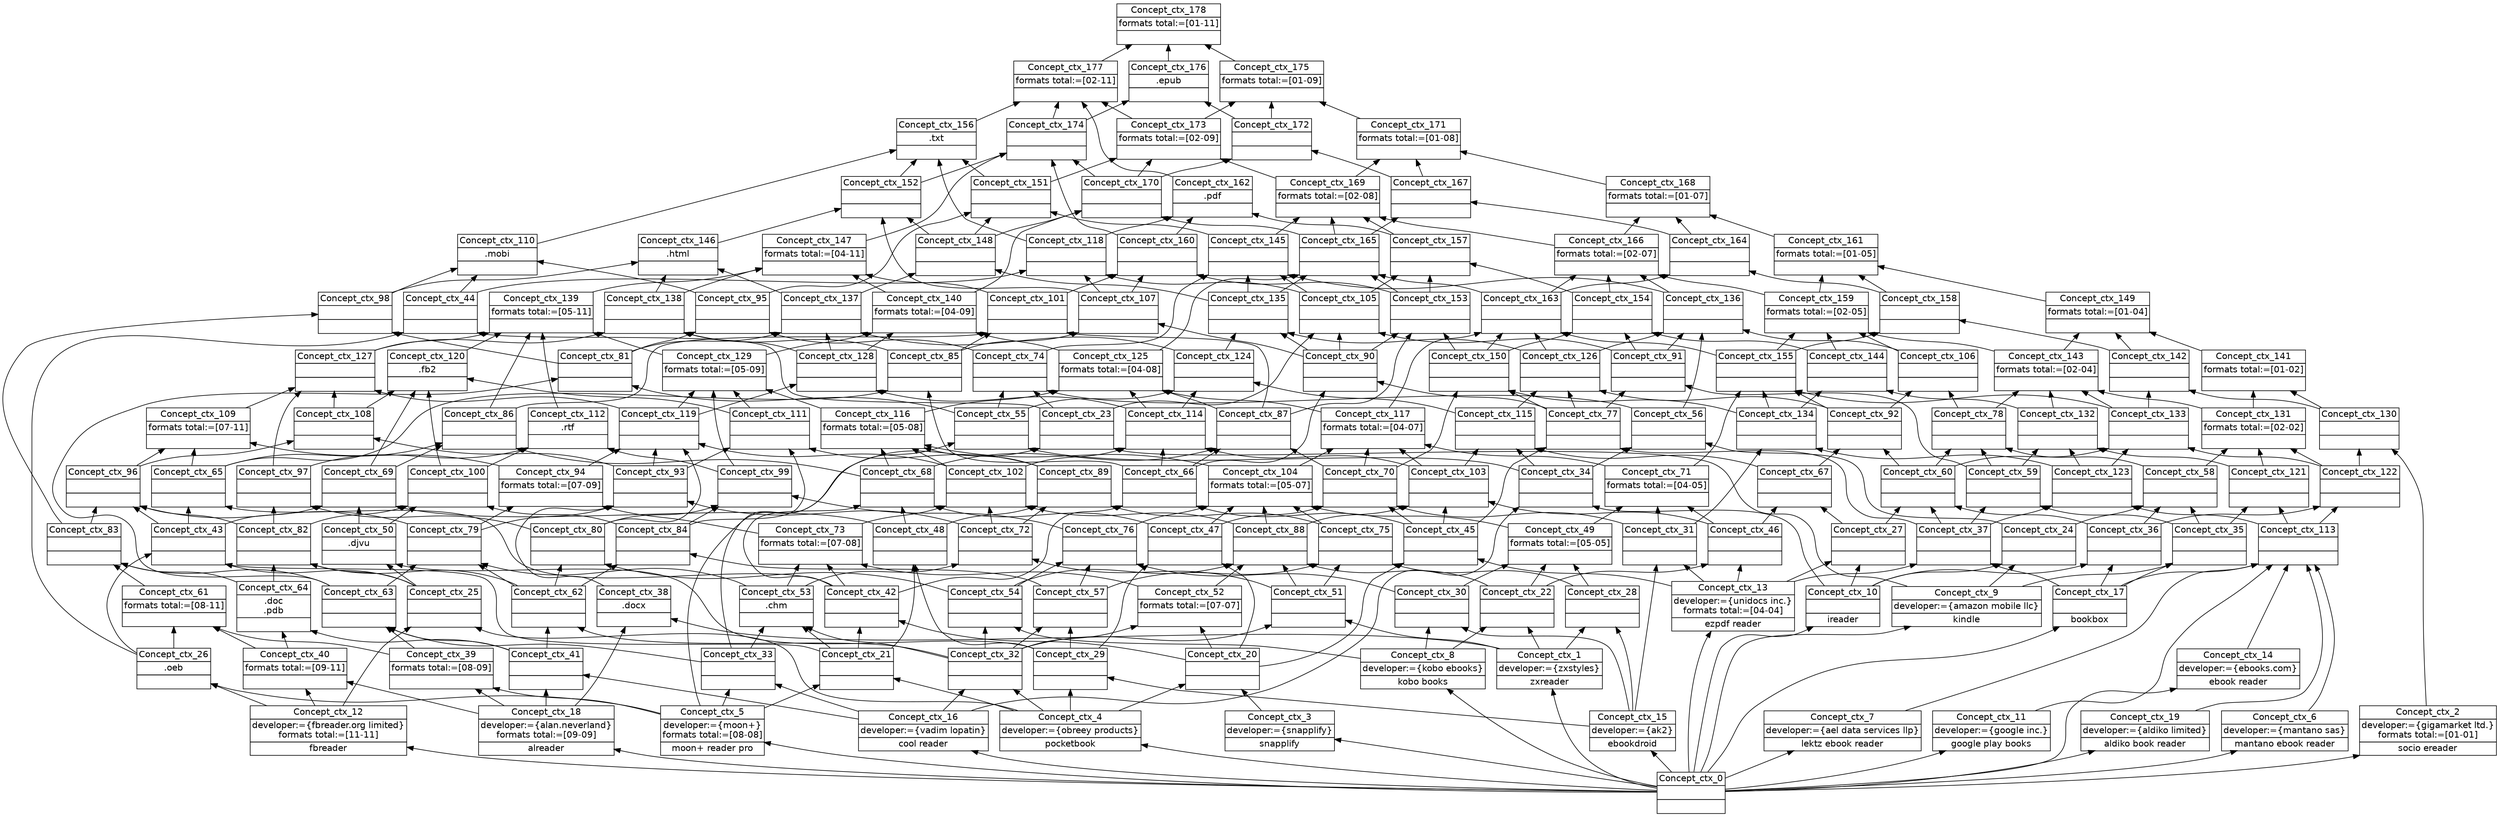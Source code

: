 digraph G { 
	rankdir=BT;
	margin=0;
	node [margin="0.03,0.03",fontname="DejaVu Sans"];
	ranksep=0.3;
	nodesep=0.2;
//graph[label="name:ctx,concept number:179,object number:19,attribute number:66"
0 [shape=none,label=<<table border="0" cellborder="1" cellspacing="0" port="p"><tr><td>Concept_ctx_178</td></tr><tr><td>formats total:=[01-11]<br/></td></tr><tr><td><br/></td></tr></table>>];
1 [shape=none,label=<<table border="0" cellborder="1" cellspacing="0" port="p"><tr><td>Concept_ctx_7</td></tr><tr><td>developer:={ael data services llp}<br/></td></tr><tr><td>lektz ebook reader<br/></td></tr></table>>];
2 [shape=none,label=<<table border="0" cellborder="1" cellspacing="0" port="p"><tr><td>Concept_ctx_0</td></tr><tr><td><br/></td></tr><tr><td><br/></td></tr></table>>];
3 [shape=none,label=<<table border="0" cellborder="1" cellspacing="0" port="p"><tr><td>Concept_ctx_3</td></tr><tr><td>developer:={snapplify}<br/></td></tr><tr><td>snapplify<br/></td></tr></table>>];
4 [shape=none,label=<<table border="0" cellborder="1" cellspacing="0" port="p"><tr><td>Concept_ctx_18</td></tr><tr><td>developer:={alan.neverland}<br/>formats total:=[09-09]<br/></td></tr><tr><td>alreader<br/></td></tr></table>>];
5 [shape=none,label=<<table border="0" cellborder="1" cellspacing="0" port="p"><tr><td>Concept_ctx_9</td></tr><tr><td>developer:={amazon mobile llc}<br/></td></tr><tr><td>kindle<br/></td></tr></table>>];
6 [shape=none,label=<<table border="0" cellborder="1" cellspacing="0" port="p"><tr><td>Concept_ctx_13</td></tr><tr><td>developer:={unidocs inc.}<br/>formats total:=[04-04]<br/></td></tr><tr><td>ezpdf reader<br/></td></tr></table>>];
7 [shape=none,label=<<table border="0" cellborder="1" cellspacing="0" port="p"><tr><td>Concept_ctx_15</td></tr><tr><td>developer:={ak2}<br/></td></tr><tr><td>ebookdroid<br/></td></tr></table>>];
8 [shape=none,label=<<table border="0" cellborder="1" cellspacing="0" port="p"><tr><td>Concept_ctx_8</td></tr><tr><td>developer:={kobo ebooks}<br/></td></tr><tr><td>kobo books<br/></td></tr></table>>];
9 [shape=none,label=<<table border="0" cellborder="1" cellspacing="0" port="p"><tr><td>Concept_ctx_19</td></tr><tr><td>developer:={aldiko limited}<br/></td></tr><tr><td>aldiko book reader<br/></td></tr></table>>];
10 [shape=none,label=<<table border="0" cellborder="1" cellspacing="0" port="p"><tr><td>Concept_ctx_4</td></tr><tr><td>developer:={obreey products}<br/></td></tr><tr><td>pocketbook<br/></td></tr></table>>];
11 [shape=none,label=<<table border="0" cellborder="1" cellspacing="0" port="p"><tr><td>Concept_ctx_6</td></tr><tr><td>developer:={mantano sas}<br/></td></tr><tr><td>mantano ebook reader<br/></td></tr></table>>];
12 [shape=none,label=<<table border="0" cellborder="1" cellspacing="0" port="p"><tr><td>Concept_ctx_1</td></tr><tr><td>developer:={zxstyles}<br/></td></tr><tr><td>zxreader<br/></td></tr></table>>];
13 [shape=none,label=<<table border="0" cellborder="1" cellspacing="0" port="p"><tr><td>Concept_ctx_12</td></tr><tr><td>developer:={fbreader.org limited}<br/>formats total:=[11-11]<br/></td></tr><tr><td>fbreader<br/></td></tr></table>>];
14 [shape=none,label=<<table border="0" cellborder="1" cellspacing="0" port="p"><tr><td>Concept_ctx_2</td></tr><tr><td>developer:={gigamarket ltd.}<br/>formats total:=[01-01]<br/></td></tr><tr><td>socio ereader<br/></td></tr></table>>];
15 [shape=none,label=<<table border="0" cellborder="1" cellspacing="0" port="p"><tr><td>Concept_ctx_16</td></tr><tr><td>developer:={vadim lopatin}<br/></td></tr><tr><td>cool reader<br/></td></tr></table>>];
16 [shape=none,label=<<table border="0" cellborder="1" cellspacing="0" port="p"><tr><td>Concept_ctx_11</td></tr><tr><td>developer:={google inc.}<br/></td></tr><tr><td>google play books<br/></td></tr></table>>];
17 [shape=none,label=<<table border="0" cellborder="1" cellspacing="0" port="p"><tr><td>Concept_ctx_14</td></tr><tr><td>developer:={ebooks.com}<br/></td></tr><tr><td>ebook reader<br/></td></tr></table>>];
18 [shape=none,label=<<table border="0" cellborder="1" cellspacing="0" port="p"><tr><td>Concept_ctx_5</td></tr><tr><td>developer:={moon+}<br/>formats total:=[08-08]<br/></td></tr><tr><td>moon+ reader pro<br/></td></tr></table>>];
19 [shape=none,label=<<table border="0" cellborder="1" cellspacing="0" port="p"><tr><td>Concept_ctx_177</td></tr><tr><td>formats total:=[02-11]<br/></td></tr><tr><td><br/></td></tr></table>>];
20 [shape=none,label=<<table border="0" cellborder="1" cellspacing="0" port="p"><tr><td>Concept_ctx_173</td></tr><tr><td>formats total:=[02-09]<br/></td></tr><tr><td><br/></td></tr></table>>];
21 [shape=none,label=<<table border="0" cellborder="1" cellspacing="0" port="p"><tr><td>Concept_ctx_175</td></tr><tr><td>formats total:=[01-09]<br/></td></tr><tr><td><br/></td></tr></table>>];
22 [shape=none,label=<<table border="0" cellborder="1" cellspacing="0" port="p"><tr><td>Concept_ctx_140</td></tr><tr><td>formats total:=[04-09]<br/></td></tr><tr><td><br/></td></tr></table>>];
23 [shape=none,label=<<table border="0" cellborder="1" cellspacing="0" port="p"><tr><td>Concept_ctx_147</td></tr><tr><td>formats total:=[04-11]<br/></td></tr><tr><td><br/></td></tr></table>>];
24 [shape=none,label=<<table border="0" cellborder="1" cellspacing="0" port="p"><tr><td>Concept_ctx_125</td></tr><tr><td>formats total:=[04-08]<br/></td></tr><tr><td><br/></td></tr></table>>];
25 [shape=none,label=<<table border="0" cellborder="1" cellspacing="0" port="p"><tr><td>Concept_ctx_169</td></tr><tr><td>formats total:=[02-08]<br/></td></tr><tr><td><br/></td></tr></table>>];
26 [shape=none,label=<<table border="0" cellborder="1" cellspacing="0" port="p"><tr><td>Concept_ctx_171</td></tr><tr><td>formats total:=[01-08]<br/></td></tr><tr><td><br/></td></tr></table>>];
27 [shape=none,label=<<table border="0" cellborder="1" cellspacing="0" port="p"><tr><td>Concept_ctx_116</td></tr><tr><td>formats total:=[05-08]<br/></td></tr><tr><td><br/></td></tr></table>>];
28 [shape=none,label=<<table border="0" cellborder="1" cellspacing="0" port="p"><tr><td>Concept_ctx_129</td></tr><tr><td>formats total:=[05-09]<br/></td></tr><tr><td><br/></td></tr></table>>];
29 [shape=none,label=<<table border="0" cellborder="1" cellspacing="0" port="p"><tr><td>Concept_ctx_139</td></tr><tr><td>formats total:=[05-11]<br/></td></tr><tr><td><br/></td></tr></table>>];
30 [shape=none,label=<<table border="0" cellborder="1" cellspacing="0" port="p"><tr><td>Concept_ctx_104</td></tr><tr><td>formats total:=[05-07]<br/></td></tr><tr><td><br/></td></tr></table>>];
31 [shape=none,label=<<table border="0" cellborder="1" cellspacing="0" port="p"><tr><td>Concept_ctx_117</td></tr><tr><td>formats total:=[04-07]<br/></td></tr><tr><td><br/></td></tr></table>>];
32 [shape=none,label=<<table border="0" cellborder="1" cellspacing="0" port="p"><tr><td>Concept_ctx_166</td></tr><tr><td>formats total:=[02-07]<br/></td></tr><tr><td><br/></td></tr></table>>];
33 [shape=none,label=<<table border="0" cellborder="1" cellspacing="0" port="p"><tr><td>Concept_ctx_168</td></tr><tr><td>formats total:=[01-07]<br/></td></tr><tr><td><br/></td></tr></table>>];
34 [shape=none,label=<<table border="0" cellborder="1" cellspacing="0" port="p"><tr><td>Concept_ctx_52</td></tr><tr><td>formats total:=[07-07]<br/></td></tr><tr><td><br/></td></tr></table>>];
35 [shape=none,label=<<table border="0" cellborder="1" cellspacing="0" port="p"><tr><td>Concept_ctx_73</td></tr><tr><td>formats total:=[07-08]<br/></td></tr><tr><td><br/></td></tr></table>>];
36 [shape=none,label=<<table border="0" cellborder="1" cellspacing="0" port="p"><tr><td>Concept_ctx_94</td></tr><tr><td>formats total:=[07-09]<br/></td></tr><tr><td><br/></td></tr></table>>];
37 [shape=none,label=<<table border="0" cellborder="1" cellspacing="0" port="p"><tr><td>Concept_ctx_109</td></tr><tr><td>formats total:=[07-11]<br/></td></tr><tr><td><br/></td></tr></table>>];
38 [shape=none,label=<<table border="0" cellborder="1" cellspacing="0" port="p"><tr><td>Concept_ctx_49</td></tr><tr><td>formats total:=[05-05]<br/></td></tr><tr><td><br/></td></tr></table>>];
39 [shape=none,label=<<table border="0" cellborder="1" cellspacing="0" port="p"><tr><td>Concept_ctx_71</td></tr><tr><td>formats total:=[04-05]<br/></td></tr><tr><td><br/></td></tr></table>>];
40 [shape=none,label=<<table border="0" cellborder="1" cellspacing="0" port="p"><tr><td>Concept_ctx_159</td></tr><tr><td>formats total:=[02-05]<br/></td></tr><tr><td><br/></td></tr></table>>];
41 [shape=none,label=<<table border="0" cellborder="1" cellspacing="0" port="p"><tr><td>Concept_ctx_161</td></tr><tr><td>formats total:=[01-05]<br/></td></tr><tr><td><br/></td></tr></table>>];
42 [shape=none,label=<<table border="0" cellborder="1" cellspacing="0" port="p"><tr><td>Concept_ctx_39</td></tr><tr><td>formats total:=[08-09]<br/></td></tr><tr><td><br/></td></tr></table>>];
43 [shape=none,label=<<table border="0" cellborder="1" cellspacing="0" port="p"><tr><td>Concept_ctx_61</td></tr><tr><td>formats total:=[08-11]<br/></td></tr><tr><td><br/></td></tr></table>>];
44 [shape=none,label=<<table border="0" cellborder="1" cellspacing="0" port="p"><tr><td>Concept_ctx_143</td></tr><tr><td>formats total:=[02-04]<br/></td></tr><tr><td><br/></td></tr></table>>];
45 [shape=none,label=<<table border="0" cellborder="1" cellspacing="0" port="p"><tr><td>Concept_ctx_149</td></tr><tr><td>formats total:=[01-04]<br/></td></tr><tr><td><br/></td></tr></table>>];
46 [shape=none,label=<<table border="0" cellborder="1" cellspacing="0" port="p"><tr><td>Concept_ctx_40</td></tr><tr><td>formats total:=[09-11]<br/></td></tr><tr><td><br/></td></tr></table>>];
47 [shape=none,label=<<table border="0" cellborder="1" cellspacing="0" port="p"><tr><td>Concept_ctx_131</td></tr><tr><td>formats total:=[02-02]<br/></td></tr><tr><td><br/></td></tr></table>>];
48 [shape=none,label=<<table border="0" cellborder="1" cellspacing="0" port="p"><tr><td>Concept_ctx_141</td></tr><tr><td>formats total:=[01-02]<br/></td></tr><tr><td><br/></td></tr></table>>];
49 [shape=none,label=<<table border="0" cellborder="1" cellspacing="0" port="p"><tr><td>Concept_ctx_32</td></tr><tr><td><br/></td></tr><tr><td><br/></td></tr></table>>];
50 [shape=none,label=<<table border="0" cellborder="1" cellspacing="0" port="p"><tr><td>Concept_ctx_53</td></tr><tr><td>.chm<br/></td></tr><tr><td><br/></td></tr></table>>];
51 [shape=none,label=<<table border="0" cellborder="1" cellspacing="0" port="p"><tr><td>Concept_ctx_29</td></tr><tr><td><br/></td></tr><tr><td><br/></td></tr></table>>];
52 [shape=none,label=<<table border="0" cellborder="1" cellspacing="0" port="p"><tr><td>Concept_ctx_25</td></tr><tr><td><br/></td></tr><tr><td><br/></td></tr></table>>];
53 [shape=none,label=<<table border="0" cellborder="1" cellspacing="0" port="p"><tr><td>Concept_ctx_50</td></tr><tr><td>.djvu<br/></td></tr><tr><td><br/></td></tr></table>>];
54 [shape=none,label=<<table border="0" cellborder="1" cellspacing="0" port="p"><tr><td>Concept_ctx_122</td></tr><tr><td><br/></td></tr><tr><td><br/></td></tr></table>>];
55 [shape=none,label=<<table border="0" cellborder="1" cellspacing="0" port="p"><tr><td>Concept_ctx_133</td></tr><tr><td><br/></td></tr><tr><td><br/></td></tr></table>>];
56 [shape=none,label=<<table border="0" cellborder="1" cellspacing="0" port="p"><tr><td>Concept_ctx_155</td></tr><tr><td><br/></td></tr><tr><td><br/></td></tr></table>>];
57 [shape=none,label=<<table border="0" cellborder="1" cellspacing="0" port="p"><tr><td>Concept_ctx_163</td></tr><tr><td><br/></td></tr><tr><td><br/></td></tr></table>>];
58 [shape=none,label=<<table border="0" cellborder="1" cellspacing="0" port="p"><tr><td>Concept_ctx_165</td></tr><tr><td><br/></td></tr><tr><td><br/></td></tr></table>>];
59 [shape=none,label=<<table border="0" cellborder="1" cellspacing="0" port="p"><tr><td>Concept_ctx_170</td></tr><tr><td><br/></td></tr><tr><td><br/></td></tr></table>>];
60 [shape=none,label=<<table border="0" cellborder="1" cellspacing="0" port="p"><tr><td>Concept_ctx_130</td></tr><tr><td><br/></td></tr><tr><td><br/></td></tr></table>>];
61 [shape=none,label=<<table border="0" cellborder="1" cellspacing="0" port="p"><tr><td>Concept_ctx_142</td></tr><tr><td><br/></td></tr><tr><td><br/></td></tr></table>>];
62 [shape=none,label=<<table border="0" cellborder="1" cellspacing="0" port="p"><tr><td>Concept_ctx_158</td></tr><tr><td><br/></td></tr><tr><td><br/></td></tr></table>>];
63 [shape=none,label=<<table border="0" cellborder="1" cellspacing="0" port="p"><tr><td>Concept_ctx_164</td></tr><tr><td><br/></td></tr><tr><td><br/></td></tr></table>>];
64 [shape=none,label=<<table border="0" cellborder="1" cellspacing="0" port="p"><tr><td>Concept_ctx_167</td></tr><tr><td><br/></td></tr><tr><td><br/></td></tr></table>>];
65 [shape=none,label=<<table border="0" cellborder="1" cellspacing="0" port="p"><tr><td>Concept_ctx_172</td></tr><tr><td><br/></td></tr><tr><td><br/></td></tr></table>>];
66 [shape=none,label=<<table border="0" cellborder="1" cellspacing="0" port="p"><tr><td>Concept_ctx_174</td></tr><tr><td><br/></td></tr><tr><td><br/></td></tr></table>>];
67 [shape=none,label=<<table border="0" cellborder="1" cellspacing="0" port="p"><tr><td>Concept_ctx_176</td></tr><tr><td>.epub<br/></td></tr><tr><td><br/></td></tr></table>>];
68 [shape=none,label=<<table border="0" cellborder="1" cellspacing="0" port="p"><tr><td>Concept_ctx_79</td></tr><tr><td><br/></td></tr><tr><td><br/></td></tr></table>>];
69 [shape=none,label=<<table border="0" cellborder="1" cellspacing="0" port="p"><tr><td>Concept_ctx_28</td></tr><tr><td><br/></td></tr><tr><td><br/></td></tr></table>>];
70 [shape=none,label=<<table border="0" cellborder="1" cellspacing="0" port="p"><tr><td>Concept_ctx_75</td></tr><tr><td><br/></td></tr><tr><td><br/></td></tr></table>>];
71 [shape=none,label=<<table border="0" cellborder="1" cellspacing="0" port="p"><tr><td>Concept_ctx_89</td></tr><tr><td><br/></td></tr><tr><td><br/></td></tr></table>>];
72 [shape=none,label=<<table border="0" cellborder="1" cellspacing="0" port="p"><tr><td>Concept_ctx_111</td></tr><tr><td><br/></td></tr><tr><td><br/></td></tr></table>>];
73 [shape=none,label=<<table border="0" cellborder="1" cellspacing="0" port="p"><tr><td>Concept_ctx_96</td></tr><tr><td><br/></td></tr><tr><td><br/></td></tr></table>>];
74 [shape=none,label=<<table border="0" cellborder="1" cellspacing="0" port="p"><tr><td>Concept_ctx_120</td></tr><tr><td>.fb2<br/></td></tr><tr><td><br/></td></tr></table>>];
75 [shape=none,label=<<table border="0" cellborder="1" cellspacing="0" port="p"><tr><td>Concept_ctx_51</td></tr><tr><td><br/></td></tr><tr><td><br/></td></tr></table>>];
76 [shape=none,label=<<table border="0" cellborder="1" cellspacing="0" port="p"><tr><td>Concept_ctx_72</td></tr><tr><td><br/></td></tr><tr><td><br/></td></tr></table>>];
77 [shape=none,label=<<table border="0" cellborder="1" cellspacing="0" port="p"><tr><td>Concept_ctx_93</td></tr><tr><td><br/></td></tr><tr><td><br/></td></tr></table>>];
78 [shape=none,label=<<table border="0" cellborder="1" cellspacing="0" port="p"><tr><td>Concept_ctx_22</td></tr><tr><td><br/></td></tr><tr><td><br/></td></tr></table>>];
79 [shape=none,label=<<table border="0" cellborder="1" cellspacing="0" port="p"><tr><td>Concept_ctx_88</td></tr><tr><td><br/></td></tr><tr><td><br/></td></tr></table>>];
80 [shape=none,label=<<table border="0" cellborder="1" cellspacing="0" port="p"><tr><td>Concept_ctx_102</td></tr><tr><td><br/></td></tr><tr><td><br/></td></tr></table>>];
81 [shape=none,label=<<table border="0" cellborder="1" cellspacing="0" port="p"><tr><td>Concept_ctx_119</td></tr><tr><td><br/></td></tr><tr><td><br/></td></tr></table>>];
82 [shape=none,label=<<table border="0" cellborder="1" cellspacing="0" port="p"><tr><td>Concept_ctx_46</td></tr><tr><td><br/></td></tr><tr><td><br/></td></tr></table>>];
83 [shape=none,label=<<table border="0" cellborder="1" cellspacing="0" port="p"><tr><td>Concept_ctx_103</td></tr><tr><td><br/></td></tr><tr><td><br/></td></tr></table>>];
84 [shape=none,label=<<table border="0" cellborder="1" cellspacing="0" port="p"><tr><td>Concept_ctx_114</td></tr><tr><td><br/></td></tr><tr><td><br/></td></tr></table>>];
85 [shape=none,label=<<table border="0" cellborder="1" cellspacing="0" port="p"><tr><td>Concept_ctx_128</td></tr><tr><td><br/></td></tr><tr><td><br/></td></tr></table>>];
86 [shape=none,label=<<table border="0" cellborder="1" cellspacing="0" port="p"><tr><td>Concept_ctx_108</td></tr><tr><td><br/></td></tr><tr><td><br/></td></tr></table>>];
87 [shape=none,label=<<table border="0" cellborder="1" cellspacing="0" port="p"><tr><td>Concept_ctx_127</td></tr><tr><td><br/></td></tr><tr><td><br/></td></tr></table>>];
88 [shape=none,label=<<table border="0" cellborder="1" cellspacing="0" port="p"><tr><td>Concept_ctx_138</td></tr><tr><td><br/></td></tr><tr><td><br/></td></tr></table>>];
89 [shape=none,label=<<table border="0" cellborder="1" cellspacing="0" port="p"><tr><td>Concept_ctx_10</td></tr><tr><td><br/></td></tr><tr><td>ireader<br/></td></tr></table>>];
90 [shape=none,label=<<table border="0" cellborder="1" cellspacing="0" port="p"><tr><td>Concept_ctx_27</td></tr><tr><td><br/></td></tr><tr><td><br/></td></tr></table>>];
91 [shape=none,label=<<table border="0" cellborder="1" cellspacing="0" port="p"><tr><td>Concept_ctx_67</td></tr><tr><td><br/></td></tr><tr><td><br/></td></tr></table>>];
92 [shape=none,label=<<table border="0" cellborder="1" cellspacing="0" port="p"><tr><td>Concept_ctx_115</td></tr><tr><td><br/></td></tr><tr><td><br/></td></tr></table>>];
93 [shape=none,label=<<table border="0" cellborder="1" cellspacing="0" port="p"><tr><td>Concept_ctx_124</td></tr><tr><td><br/></td></tr><tr><td><br/></td></tr></table>>];
94 [shape=none,label=<<table border="0" cellborder="1" cellspacing="0" port="p"><tr><td>Concept_ctx_137</td></tr><tr><td><br/></td></tr><tr><td><br/></td></tr></table>>];
95 [shape=none,label=<<table border="0" cellborder="1" cellspacing="0" port="p"><tr><td>Concept_ctx_146</td></tr><tr><td>.html<br/></td></tr><tr><td><br/></td></tr></table>>];
96 [shape=none,label=<<table border="0" cellborder="1" cellspacing="0" port="p"><tr><td>Concept_ctx_33</td></tr><tr><td><br/></td></tr><tr><td><br/></td></tr></table>>];
97 [shape=none,label=<<table border="0" cellborder="1" cellspacing="0" port="p"><tr><td>Concept_ctx_63</td></tr><tr><td><br/></td></tr><tr><td><br/></td></tr></table>>];
98 [shape=none,label=<<table border="0" cellborder="1" cellspacing="0" port="p"><tr><td>Concept_ctx_34</td></tr><tr><td><br/></td></tr><tr><td><br/></td></tr></table>>];
99 [shape=none,label=<<table border="0" cellborder="1" cellspacing="0" port="p"><tr><td>Concept_ctx_55</td></tr><tr><td><br/></td></tr><tr><td><br/></td></tr></table>>];
100 [shape=none,label=<<table border="0" cellborder="1" cellspacing="0" port="p"><tr><td>Concept_ctx_81</td></tr><tr><td><br/></td></tr><tr><td><br/></td></tr></table>>];
101 [shape=none,label=<<table border="0" cellborder="1" cellspacing="0" port="p"><tr><td>Concept_ctx_24</td></tr><tr><td><br/></td></tr><tr><td><br/></td></tr></table>>];
102 [shape=none,label=<<table border="0" cellborder="1" cellspacing="0" port="p"><tr><td>Concept_ctx_56</td></tr><tr><td><br/></td></tr><tr><td><br/></td></tr></table>>];
103 [shape=none,label=<<table border="0" cellborder="1" cellspacing="0" port="p"><tr><td>Concept_ctx_74</td></tr><tr><td><br/></td></tr><tr><td><br/></td></tr></table>>];
104 [shape=none,label=<<table border="0" cellborder="1" cellspacing="0" port="p"><tr><td>Concept_ctx_95</td></tr><tr><td><br/></td></tr><tr><td><br/></td></tr></table>>];
105 [shape=none,label=<<table border="0" cellborder="1" cellspacing="0" port="p"><tr><td>Concept_ctx_83</td></tr><tr><td><br/></td></tr><tr><td><br/></td></tr></table>>];
106 [shape=none,label=<<table border="0" cellborder="1" cellspacing="0" port="p"><tr><td>Concept_ctx_98</td></tr><tr><td><br/></td></tr><tr><td><br/></td></tr></table>>];
107 [shape=none,label=<<table border="0" cellborder="1" cellspacing="0" port="p"><tr><td>Concept_ctx_110</td></tr><tr><td>.mobi<br/></td></tr><tr><td><br/></td></tr></table>>];
108 [shape=none,label=<<table border="0" cellborder="1" cellspacing="0" port="p"><tr><td>Concept_ctx_26</td></tr><tr><td>.oeb<br/></td></tr><tr><td><br/></td></tr></table>>];
109 [shape=none,label=<<table border="0" cellborder="1" cellspacing="0" port="p"><tr><td>Concept_ctx_41</td></tr><tr><td><br/></td></tr><tr><td><br/></td></tr></table>>];
110 [shape=none,label=<<table border="0" cellborder="1" cellspacing="0" port="p"><tr><td>Concept_ctx_62</td></tr><tr><td><br/></td></tr><tr><td><br/></td></tr></table>>];
111 [shape=none,label=<<table border="0" cellborder="1" cellspacing="0" port="p"><tr><td>Concept_ctx_54</td></tr><tr><td><br/></td></tr><tr><td><br/></td></tr></table>>];
112 [shape=none,label=<<table border="0" cellborder="1" cellspacing="0" port="p"><tr><td>Concept_ctx_80</td></tr><tr><td><br/></td></tr><tr><td><br/></td></tr></table>>];
113 [shape=none,label=<<table border="0" cellborder="1" cellspacing="0" port="p"><tr><td>Concept_ctx_57</td></tr><tr><td><br/></td></tr><tr><td><br/></td></tr></table>>];
114 [shape=none,label=<<table border="0" cellborder="1" cellspacing="0" port="p"><tr><td>Concept_ctx_84</td></tr><tr><td><br/></td></tr><tr><td><br/></td></tr></table>>];
115 [shape=none,label=<<table border="0" cellborder="1" cellspacing="0" port="p"><tr><td>Concept_ctx_30</td></tr><tr><td><br/></td></tr><tr><td><br/></td></tr></table>>];
116 [shape=none,label=<<table border="0" cellborder="1" cellspacing="0" port="p"><tr><td>Concept_ctx_76</td></tr><tr><td><br/></td></tr><tr><td><br/></td></tr></table>>];
117 [shape=none,label=<<table border="0" cellborder="1" cellspacing="0" port="p"><tr><td>Concept_ctx_99</td></tr><tr><td><br/></td></tr><tr><td><br/></td></tr></table>>];
118 [shape=none,label=<<table border="0" cellborder="1" cellspacing="0" port="p"><tr><td>Concept_ctx_64</td></tr><tr><td>.doc<br/>.pdb<br/></td></tr><tr><td><br/></td></tr></table>>];
119 [shape=none,label=<<table border="0" cellborder="1" cellspacing="0" port="p"><tr><td>Concept_ctx_82</td></tr><tr><td><br/></td></tr><tr><td><br/></td></tr></table>>];
120 [shape=none,label=<<table border="0" cellborder="1" cellspacing="0" port="p"><tr><td>Concept_ctx_97</td></tr><tr><td><br/></td></tr><tr><td><br/></td></tr></table>>];
121 [shape=none,label=<<table border="0" cellborder="1" cellspacing="0" port="p"><tr><td>Concept_ctx_100</td></tr><tr><td><br/></td></tr><tr><td><br/></td></tr></table>>];
122 [shape=none,label=<<table border="0" cellborder="1" cellspacing="0" port="p"><tr><td>Concept_ctx_112</td></tr><tr><td>.rtf<br/></td></tr><tr><td><br/></td></tr></table>>];
123 [shape=none,label=<<table border="0" cellborder="1" cellspacing="0" port="p"><tr><td>Concept_ctx_23</td></tr><tr><td><br/></td></tr><tr><td><br/></td></tr></table>>];
124 [shape=none,label=<<table border="0" cellborder="1" cellspacing="0" port="p"><tr><td>Concept_ctx_44</td></tr><tr><td><br/></td></tr><tr><td><br/></td></tr></table>>];
125 [shape=none,label=<<table border="0" cellborder="1" cellspacing="0" port="p"><tr><td>Concept_ctx_113</td></tr><tr><td><br/></td></tr><tr><td><br/></td></tr></table>>];
126 [shape=none,label=<<table border="0" cellborder="1" cellspacing="0" port="p"><tr><td>Concept_ctx_123</td></tr><tr><td><br/></td></tr><tr><td><br/></td></tr></table>>];
127 [shape=none,label=<<table border="0" cellborder="1" cellspacing="0" port="p"><tr><td>Concept_ctx_31</td></tr><tr><td><br/></td></tr><tr><td><br/></td></tr></table>>];
128 [shape=none,label=<<table border="0" cellborder="1" cellspacing="0" port="p"><tr><td>Concept_ctx_134</td></tr><tr><td><br/></td></tr><tr><td><br/></td></tr></table>>];
129 [shape=none,label=<<table border="0" cellborder="1" cellspacing="0" port="p"><tr><td>Concept_ctx_20</td></tr><tr><td><br/></td></tr><tr><td><br/></td></tr></table>>];
130 [shape=none,label=<<table border="0" cellborder="1" cellspacing="0" port="p"><tr><td>Concept_ctx_47</td></tr><tr><td><br/></td></tr><tr><td><br/></td></tr></table>>];
131 [shape=none,label=<<table border="0" cellborder="1" cellspacing="0" port="p"><tr><td>Concept_ctx_45</td></tr><tr><td><br/></td></tr><tr><td><br/></td></tr></table>>];
132 [shape=none,label=<<table border="0" cellborder="1" cellspacing="0" port="p"><tr><td>Concept_ctx_70</td></tr><tr><td><br/></td></tr><tr><td><br/></td></tr></table>>];
133 [shape=none,label=<<table border="0" cellborder="1" cellspacing="0" port="p"><tr><td>Concept_ctx_150</td></tr><tr><td><br/></td></tr><tr><td><br/></td></tr></table>>];
134 [shape=none,label=<<table border="0" cellborder="1" cellspacing="0" port="p"><tr><td>Concept_ctx_121</td></tr><tr><td><br/></td></tr><tr><td><br/></td></tr></table>>];
135 [shape=none,label=<<table border="0" cellborder="1" cellspacing="0" port="p"><tr><td>Concept_ctx_132</td></tr><tr><td><br/></td></tr><tr><td><br/></td></tr></table>>];
136 [shape=none,label=<<table border="0" cellborder="1" cellspacing="0" port="p"><tr><td>Concept_ctx_144</td></tr><tr><td><br/></td></tr><tr><td><br/></td></tr></table>>];
137 [shape=none,label=<<table border="0" cellborder="1" cellspacing="0" port="p"><tr><td>Concept_ctx_154</td></tr><tr><td><br/></td></tr><tr><td><br/></td></tr></table>>];
138 [shape=none,label=<<table border="0" cellborder="1" cellspacing="0" port="p"><tr><td>Concept_ctx_21</td></tr><tr><td><br/></td></tr><tr><td><br/></td></tr></table>>];
139 [shape=none,label=<<table border="0" cellborder="1" cellspacing="0" port="p"><tr><td>Concept_ctx_42</td></tr><tr><td><br/></td></tr><tr><td><br/></td></tr></table>>];
140 [shape=none,label=<<table border="0" cellborder="1" cellspacing="0" port="p"><tr><td>Concept_ctx_48</td></tr><tr><td><br/></td></tr><tr><td><br/></td></tr></table>>];
141 [shape=none,label=<<table border="0" cellborder="1" cellspacing="0" port="p"><tr><td>Concept_ctx_68</td></tr><tr><td><br/></td></tr><tr><td><br/></td></tr></table>>];
142 [shape=none,label=<<table border="0" cellborder="1" cellspacing="0" port="p"><tr><td>Concept_ctx_66</td></tr><tr><td><br/></td></tr><tr><td><br/></td></tr></table>>];
143 [shape=none,label=<<table border="0" cellborder="1" cellspacing="0" port="p"><tr><td>Concept_ctx_87</td></tr><tr><td><br/></td></tr><tr><td><br/></td></tr></table>>];
144 [shape=none,label=<<table border="0" cellborder="1" cellspacing="0" port="p"><tr><td>Concept_ctx_153</td></tr><tr><td><br/></td></tr><tr><td><br/></td></tr></table>>];
145 [shape=none,label=<<table border="0" cellborder="1" cellspacing="0" port="p"><tr><td>Concept_ctx_157</td></tr><tr><td><br/></td></tr><tr><td><br/></td></tr></table>>];
146 [shape=none,label=<<table border="0" cellborder="1" cellspacing="0" port="p"><tr><td>Concept_ctx_43</td></tr><tr><td><br/></td></tr><tr><td><br/></td></tr></table>>];
147 [shape=none,label=<<table border="0" cellborder="1" cellspacing="0" port="p"><tr><td>Concept_ctx_65</td></tr><tr><td><br/></td></tr><tr><td><br/></td></tr></table>>];
148 [shape=none,label=<<table border="0" cellborder="1" cellspacing="0" port="p"><tr><td>Concept_ctx_69</td></tr><tr><td><br/></td></tr><tr><td><br/></td></tr></table>>];
149 [shape=none,label=<<table border="0" cellborder="1" cellspacing="0" port="p"><tr><td>Concept_ctx_86</td></tr><tr><td><br/></td></tr><tr><td><br/></td></tr></table>>];
150 [shape=none,label=<<table border="0" cellborder="1" cellspacing="0" port="p"><tr><td>Concept_ctx_85</td></tr><tr><td><br/></td></tr><tr><td><br/></td></tr></table>>];
151 [shape=none,label=<<table border="0" cellborder="1" cellspacing="0" port="p"><tr><td>Concept_ctx_101</td></tr><tr><td><br/></td></tr><tr><td><br/></td></tr></table>>];
152 [shape=none,label=<<table border="0" cellborder="1" cellspacing="0" port="p"><tr><td>Concept_ctx_160</td></tr><tr><td><br/></td></tr><tr><td><br/></td></tr></table>>];
153 [shape=none,label=<<table border="0" cellborder="1" cellspacing="0" port="p"><tr><td>Concept_ctx_162</td></tr><tr><td>.pdf<br/></td></tr><tr><td><br/></td></tr></table>>];
154 [shape=none,label=<<table border="0" cellborder="1" cellspacing="0" port="p"><tr><td>Concept_ctx_17</td></tr><tr><td><br/></td></tr><tr><td>bookbox<br/></td></tr></table>>];
155 [shape=none,label=<<table border="0" cellborder="1" cellspacing="0" port="p"><tr><td>Concept_ctx_35</td></tr><tr><td><br/></td></tr><tr><td><br/></td></tr></table>>];
156 [shape=none,label=<<table border="0" cellborder="1" cellspacing="0" port="p"><tr><td>Concept_ctx_37</td></tr><tr><td><br/></td></tr><tr><td><br/></td></tr></table>>];
157 [shape=none,label=<<table border="0" cellborder="1" cellspacing="0" port="p"><tr><td>Concept_ctx_59</td></tr><tr><td><br/></td></tr><tr><td><br/></td></tr></table>>];
158 [shape=none,label=<<table border="0" cellborder="1" cellspacing="0" port="p"><tr><td>Concept_ctx_77</td></tr><tr><td><br/></td></tr><tr><td><br/></td></tr></table>>];
159 [shape=none,label=<<table border="0" cellborder="1" cellspacing="0" port="p"><tr><td>Concept_ctx_91</td></tr><tr><td><br/></td></tr><tr><td><br/></td></tr></table>>];
160 [shape=none,label=<<table border="0" cellborder="1" cellspacing="0" port="p"><tr><td>Concept_ctx_90</td></tr><tr><td><br/></td></tr><tr><td><br/></td></tr></table>>];
161 [shape=none,label=<<table border="0" cellborder="1" cellspacing="0" port="p"><tr><td>Concept_ctx_105</td></tr><tr><td><br/></td></tr><tr><td><br/></td></tr></table>>];
162 [shape=none,label=<<table border="0" cellborder="1" cellspacing="0" port="p"><tr><td>Concept_ctx_107</td></tr><tr><td><br/></td></tr><tr><td><br/></td></tr></table>>];
163 [shape=none,label=<<table border="0" cellborder="1" cellspacing="0" port="p"><tr><td>Concept_ctx_118</td></tr><tr><td><br/></td></tr><tr><td><br/></td></tr></table>>];
164 [shape=none,label=<<table border="0" cellborder="1" cellspacing="0" port="p"><tr><td>Concept_ctx_36</td></tr><tr><td><br/></td></tr><tr><td><br/></td></tr></table>>];
165 [shape=none,label=<<table border="0" cellborder="1" cellspacing="0" port="p"><tr><td>Concept_ctx_60</td></tr><tr><td><br/></td></tr><tr><td><br/></td></tr></table>>];
166 [shape=none,label=<<table border="0" cellborder="1" cellspacing="0" port="p"><tr><td>Concept_ctx_92</td></tr><tr><td><br/></td></tr><tr><td><br/></td></tr></table>>];
167 [shape=none,label=<<table border="0" cellborder="1" cellspacing="0" port="p"><tr><td>Concept_ctx_126</td></tr><tr><td><br/></td></tr><tr><td><br/></td></tr></table>>];
168 [shape=none,label=<<table border="0" cellborder="1" cellspacing="0" port="p"><tr><td>Concept_ctx_135</td></tr><tr><td><br/></td></tr><tr><td><br/></td></tr></table>>];
169 [shape=none,label=<<table border="0" cellborder="1" cellspacing="0" port="p"><tr><td>Concept_ctx_148</td></tr><tr><td><br/></td></tr><tr><td><br/></td></tr></table>>];
170 [shape=none,label=<<table border="0" cellborder="1" cellspacing="0" port="p"><tr><td>Concept_ctx_58</td></tr><tr><td><br/></td></tr><tr><td><br/></td></tr></table>>];
171 [shape=none,label=<<table border="0" cellborder="1" cellspacing="0" port="p"><tr><td>Concept_ctx_78</td></tr><tr><td><br/></td></tr><tr><td><br/></td></tr></table>>];
172 [shape=none,label=<<table border="0" cellborder="1" cellspacing="0" port="p"><tr><td>Concept_ctx_106</td></tr><tr><td><br/></td></tr><tr><td><br/></td></tr></table>>];
173 [shape=none,label=<<table border="0" cellborder="1" cellspacing="0" port="p"><tr><td>Concept_ctx_136</td></tr><tr><td><br/></td></tr><tr><td><br/></td></tr></table>>];
174 [shape=none,label=<<table border="0" cellborder="1" cellspacing="0" port="p"><tr><td>Concept_ctx_145</td></tr><tr><td><br/></td></tr><tr><td><br/></td></tr></table>>];
175 [shape=none,label=<<table border="0" cellborder="1" cellspacing="0" port="p"><tr><td>Concept_ctx_151</td></tr><tr><td><br/></td></tr><tr><td><br/></td></tr></table>>];
176 [shape=none,label=<<table border="0" cellborder="1" cellspacing="0" port="p"><tr><td>Concept_ctx_152</td></tr><tr><td><br/></td></tr><tr><td><br/></td></tr></table>>];
177 [shape=none,label=<<table border="0" cellborder="1" cellspacing="0" port="p"><tr><td>Concept_ctx_156</td></tr><tr><td>.txt<br/></td></tr><tr><td><br/></td></tr></table>>];
178 [shape=none,label=<<table border="0" cellborder="1" cellspacing="0" port="p"><tr><td>Concept_ctx_38</td></tr><tr><td>.docx<br/></td></tr><tr><td><br/></td></tr></table>>];
	21:p -> 0:p
	67:p -> 0:p
	19:p -> 0:p
	2:p -> 1:p
	2:p -> 3:p
	2:p -> 4:p
	2:p -> 5:p
	2:p -> 6:p
	2:p -> 7:p
	2:p -> 8:p
	2:p -> 9:p
	2:p -> 10:p
	2:p -> 11:p
	2:p -> 12:p
	2:p -> 13:p
	2:p -> 14:p
	2:p -> 15:p
	2:p -> 16:p
	2:p -> 17:p
	2:p -> 18:p
	177:p -> 19:p
	153:p -> 19:p
	20:p -> 19:p
	66:p -> 19:p
	175:p -> 20:p
	59:p -> 20:p
	25:p -> 20:p
	65:p -> 21:p
	20:p -> 21:p
	26:p -> 21:p
	28:p -> 22:p
	85:p -> 22:p
	24:p -> 22:p
	151:p -> 23:p
	22:p -> 23:p
	29:p -> 23:p
	88:p -> 23:p
	143:p -> 24:p
	27:p -> 24:p
	31:p -> 24:p
	84:p -> 24:p
	32:p -> 25:p
	58:p -> 25:p
	145:p -> 25:p
	174:p -> 25:p
	25:p -> 26:p
	33:p -> 26:p
	64:p -> 26:p
	141:p -> 27:p
	30:p -> 27:p
	80:p -> 27:p
	71:p -> 27:p
	117:p -> 28:p
	81:p -> 28:p
	72:p -> 28:p
	27:p -> 28:p
	122:p -> 29:p
	149:p -> 29:p
	28:p -> 29:p
	87:p -> 29:p
	74:p -> 29:p
	130:p -> 30:p
	116:p -> 30:p
	79:p -> 30:p
	38:p -> 30:p
	70:p -> 30:p
	132:p -> 31:p
	30:p -> 31:p
	83:p -> 31:p
	39:p -> 31:p
	57:p -> 32:p
	137:p -> 32:p
	173:p -> 32:p
	40:p -> 32:p
	32:p -> 33:p
	41:p -> 33:p
	63:p -> 33:p
	129:p -> 34:p
	49:p -> 34:p
	34:p -> 35:p
	139:p -> 35:p
	50:p -> 35:p
	68:p -> 36:p
	35:p -> 36:p
	36:p -> 37:p
	73:p -> 37:p
	147:p -> 37:p
	69:p -> 38:p
	78:p -> 38:p
	115:p -> 38:p
	38:p -> 39:p
	82:p -> 39:p
	127:p -> 39:p
	172:p -> 40:p
	44:p -> 40:p
	136:p -> 40:p
	56:p -> 40:p
	40:p -> 41:p
	45:p -> 41:p
	62:p -> 41:p
	4:p -> 42:p
	18:p -> 42:p
	42:p -> 43:p
	46:p -> 43:p
	108:p -> 43:p
	171:p -> 44:p
	47:p -> 44:p
	55:p -> 44:p
	135:p -> 44:p
	44:p -> 45:p
	48:p -> 45:p
	61:p -> 45:p
	4:p -> 46:p
	13:p -> 46:p
	54:p -> 47:p
	134:p -> 47:p
	170:p -> 47:p
	47:p -> 48:p
	60:p -> 48:p
	10:p -> 49:p
	15:p -> 49:p
	49:p -> 50:p
	96:p -> 50:p
	138:p -> 50:p
	10:p -> 51:p
	7:p -> 51:p
	10:p -> 52:p
	13:p -> 52:p
	51:p -> 53:p
	52:p -> 53:p
	125:p -> 54:p
	164:p -> 54:p
	54:p -> 55:p
	126:p -> 55:p
	165:p -> 55:p
	55:p -> 56:p
	128:p -> 56:p
	166:p -> 56:p
	39:p -> 56:p
	133:p -> 57:p
	167:p -> 57:p
	56:p -> 57:p
	31:p -> 57:p
	144:p -> 58:p
	168:p -> 58:p
	57:p -> 58:p
	24:p -> 58:p
	22:p -> 59:p
	169:p -> 59:p
	58:p -> 59:p
	54:p -> 60:p
	14:p -> 60:p
	55:p -> 61:p
	60:p -> 61:p
	56:p -> 62:p
	61:p -> 62:p
	57:p -> 63:p
	62:p -> 63:p
	58:p -> 64:p
	63:p -> 64:p
	59:p -> 65:p
	64:p -> 65:p
	176:p -> 66:p
	152:p -> 66:p
	59:p -> 66:p
	23:p -> 66:p
	65:p -> 67:p
	66:p -> 67:p
	97:p -> 68:p
	110:p -> 68:p
	50:p -> 68:p
	7:p -> 69:p
	12:p -> 69:p
	69:p -> 70:p
	75:p -> 70:p
	113:p -> 70:p
	70:p -> 71:p
	76:p -> 71:p
	140:p -> 71:p
	77:p -> 72:p
	114:p -> 72:p
	71:p -> 72:p
	68:p -> 73:p
	105:p -> 73:p
	119:p -> 73:p
	146:p -> 73:p
	121:p -> 74:p
	148:p -> 74:p
	72:p -> 74:p
	86:p -> 74:p
	49:p -> 75:p
	12:p -> 75:p
	50:p -> 76:p
	75:p -> 76:p
	68:p -> 77:p
	178:p -> 77:p
	76:p -> 77:p
	8:p -> 78:p
	12:p -> 78:p
	34:p -> 79:p
	111:p -> 79:p
	78:p -> 79:p
	75:p -> 79:p
	35:p -> 80:p
	79:p -> 80:p
	76:p -> 80:p
	36:p -> 81:p
	112:p -> 81:p
	77:p -> 81:p
	80:p -> 81:p
	78:p -> 82:p
	6:p -> 82:p
	79:p -> 83:p
	131:p -> 83:p
	82:p -> 83:p
	80:p -> 84:p
	83:p -> 84:p
	142:p -> 84:p
	81:p -> 85:p
	84:p -> 85:p
	77:p -> 86:p
	73:p -> 86:p
	37:p -> 87:p
	120:p -> 87:p
	81:p -> 87:p
	86:p -> 87:p
	85:p -> 88:p
	87:p -> 88:p
	150:p -> 88:p
	2:p -> 89:p
	89:p -> 90:p
	6:p -> 90:p
	90:p -> 91:p
	82:p -> 91:p
	83:p -> 92:p
	91:p -> 92:p
	98:p -> 92:p
	92:p -> 93:p
	84:p -> 93:p
	99:p -> 93:p
	85:p -> 94:p
	100:p -> 94:p
	93:p -> 94:p
	88:p -> 95:p
	94:p -> 95:p
	106:p -> 95:p
	15:p -> 96:p
	18:p -> 96:p
	42:p -> 97:p
	109:p -> 97:p
	96:p -> 97:p
	15:p -> 98:p
	89:p -> 98:p
	98:p -> 99:p
	96:p -> 99:p
	97:p -> 100:p
	99:p -> 100:p
	89:p -> 101:p
	5:p -> 101:p
	98:p -> 102:p
	101:p -> 102:p
	102:p -> 103:p
	99:p -> 103:p
	123:p -> 103:p
	100:p -> 104:p
	103:p -> 104:p
	97:p -> 105:p
	43:p -> 105:p
	118:p -> 105:p
	105:p -> 106:p
	100:p -> 106:p
	104:p -> 107:p
	106:p -> 107:p
	124:p -> 107:p
	18:p -> 108:p
	13:p -> 108:p
	4:p -> 109:p
	15:p -> 109:p
	109:p -> 110:p
	49:p -> 110:p
	49:p -> 111:p
	8:p -> 111:p
	110:p -> 112:p
	111:p -> 112:p
	51:p -> 113:p
	49:p -> 113:p
	110:p -> 114:p
	113:p -> 114:p
	7:p -> 115:p
	8:p -> 115:p
	111:p -> 116:p
	115:p -> 116:p
	113:p -> 116:p
	112:p -> 117:p
	114:p -> 117:p
	116:p -> 117:p
	109:p -> 118:p
	46:p -> 118:p
	110:p -> 119:p
	118:p -> 119:p
	52:p -> 119:p
	112:p -> 120:p
	119:p -> 120:p
	114:p -> 121:p
	119:p -> 121:p
	53:p -> 121:p
	117:p -> 122:p
	120:p -> 122:p
	121:p -> 122:p
	5:p -> 123:p
	18:p -> 123:p
	123:p -> 124:p
	108:p -> 124:p
	1:p -> 125:p
	11:p -> 125:p
	16:p -> 125:p
	17:p -> 125:p
	9:p -> 125:p
	154:p -> 125:p
	125:p -> 126:p
	156:p -> 126:p
	7:p -> 127:p
	6:p -> 127:p
	126:p -> 128:p
	127:p -> 128:p
	3:p -> 129:p
	10:p -> 129:p
	129:p -> 130:p
	51:p -> 130:p
	129:p -> 131:p
	6:p -> 131:p
	130:p -> 132:p
	131:p -> 132:p
	127:p -> 132:p
	128:p -> 133:p
	132:p -> 133:p
	158:p -> 133:p
	125:p -> 134:p
	155:p -> 134:p
	134:p -> 135:p
	126:p -> 135:p
	157:p -> 135:p
	135:p -> 136:p
	128:p -> 136:p
	136:p -> 137:p
	133:p -> 137:p
	159:p -> 137:p
	10:p -> 138:p
	18:p -> 138:p
	129:p -> 139:p
	138:p -> 139:p
	51:p -> 140:p
	138:p -> 140:p
	130:p -> 141:p
	139:p -> 141:p
	140:p -> 141:p
	139:p -> 142:p
	131:p -> 142:p
	141:p -> 143:p
	132:p -> 143:p
	142:p -> 143:p
	133:p -> 144:p
	143:p -> 144:p
	160:p -> 144:p
	137:p -> 145:p
	144:p -> 145:p
	161:p -> 145:p
	138:p -> 146:p
	108:p -> 146:p
	52:p -> 146:p
	139:p -> 147:p
	146:p -> 147:p
	140:p -> 148:p
	146:p -> 148:p
	53:p -> 148:p
	141:p -> 149:p
	147:p -> 149:p
	148:p -> 149:p
	142:p -> 150:p
	147:p -> 150:p
	143:p -> 151:p
	149:p -> 151:p
	150:p -> 151:p
	144:p -> 152:p
	151:p -> 152:p
	162:p -> 152:p
	145:p -> 153:p
	152:p -> 153:p
	163:p -> 153:p
	2:p -> 154:p
	154:p -> 155:p
	5:p -> 155:p
	154:p -> 156:p
	6:p -> 156:p
	155:p -> 157:p
	156:p -> 157:p
	131:p -> 158:p
	156:p -> 158:p
	158:p -> 159:p
	157:p -> 159:p
	158:p -> 160:p
	142:p -> 160:p
	159:p -> 161:p
	160:p -> 161:p
	123:p -> 161:p
	160:p -> 162:p
	150:p -> 162:p
	161:p -> 163:p
	162:p -> 163:p
	124:p -> 163:p
	154:p -> 164:p
	89:p -> 164:p
	164:p -> 165:p
	156:p -> 165:p
	90:p -> 165:p
	165:p -> 166:p
	91:p -> 166:p
	158:p -> 167:p
	92:p -> 167:p
	166:p -> 167:p
	160:p -> 168:p
	167:p -> 168:p
	93:p -> 168:p
	94:p -> 169:p
	168:p -> 169:p
	164:p -> 170:p
	155:p -> 170:p
	101:p -> 170:p
	170:p -> 171:p
	165:p -> 171:p
	157:p -> 171:p
	171:p -> 172:p
	166:p -> 172:p
	167:p -> 173:p
	102:p -> 173:p
	172:p -> 173:p
	159:p -> 173:p
	173:p -> 174:p
	168:p -> 174:p
	103:p -> 174:p
	161:p -> 174:p
	169:p -> 175:p
	104:p -> 175:p
	174:p -> 175:p
	169:p -> 176:p
	95:p -> 176:p
	162:p -> 176:p
	175:p -> 177:p
	176:p -> 177:p
	107:p -> 177:p
	163:p -> 177:p
	4:p -> 178:p
	12:p -> 178:p
}